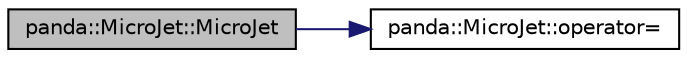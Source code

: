 digraph G
{
  edge [fontname="Helvetica",fontsize="10",labelfontname="Helvetica",labelfontsize="10"];
  node [fontname="Helvetica",fontsize="10",shape=record];
  rankdir=LR;
  Node1 [label="panda::MicroJet::MicroJet",height=0.2,width=0.4,color="black", fillcolor="grey75", style="filled" fontcolor="black"];
  Node1 -> Node2 [color="midnightblue",fontsize="10",style="solid"];
  Node2 [label="panda::MicroJet::operator=",height=0.2,width=0.4,color="black", fillcolor="white", style="filled",URL="$classpanda_1_1MicroJet.html#a9375dd6d13362ae323e9915b529458e8"];
}
